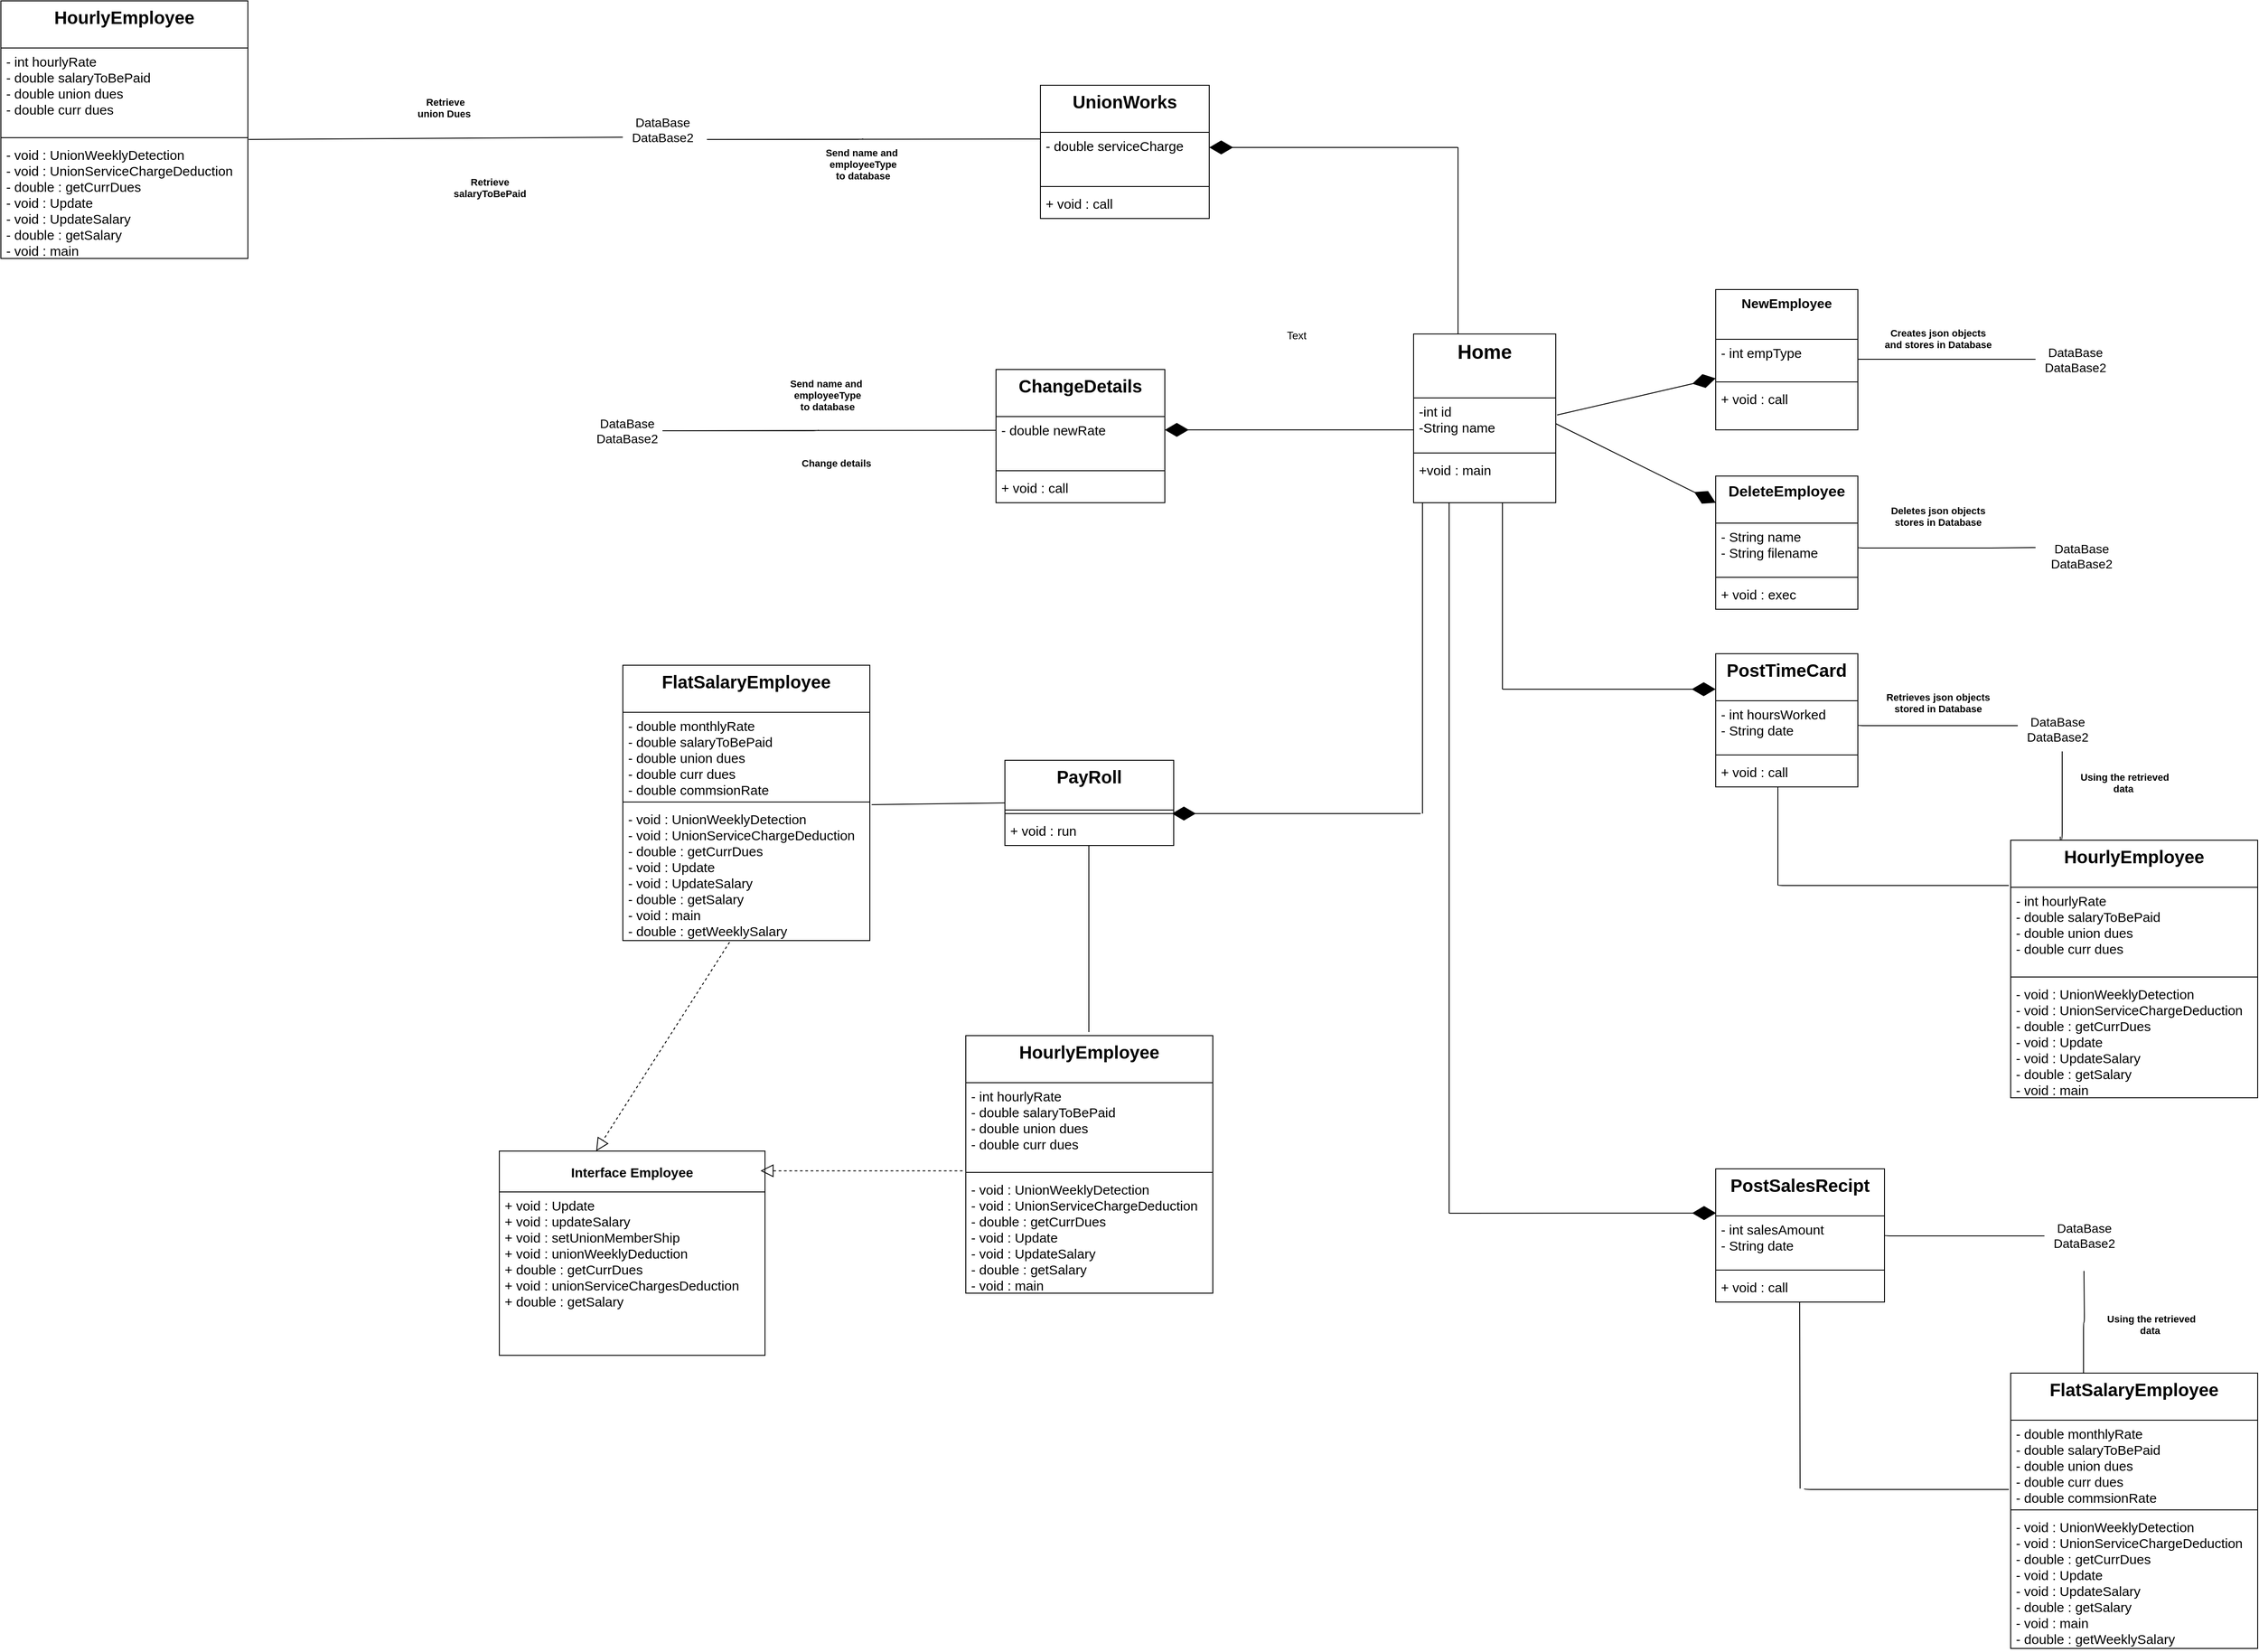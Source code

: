 <mxfile version="13.0.9" type="device"><diagram id="C5RBs43oDa-KdzZeNtuy" name="Page-1"><mxGraphModel dx="2791" dy="1831" grid="1" gridSize="10" guides="1" tooltips="1" connect="1" arrows="1" fold="1" page="1" pageScale="1" pageWidth="827" pageHeight="1169" math="0" shadow="0"><root><mxCell id="WIyWlLk6GJQsqaUBKTNV-0"/><mxCell id="WIyWlLk6GJQsqaUBKTNV-1" parent="WIyWlLk6GJQsqaUBKTNV-0"/><mxCell id="3EH-GgiocYPdlJCaqTBR-19" value="" style="endArrow=diamondThin;endFill=1;endSize=24;html=1;fontSize=15;exitX=1.009;exitY=0.332;exitDx=0;exitDy=0;exitPerimeter=0;" parent="WIyWlLk6GJQsqaUBKTNV-1" source="3EH-GgiocYPdlJCaqTBR-25" edge="1"><mxGeometry width="160" relative="1" as="geometry"><mxPoint x="200" y="173.5" as="sourcePoint"/><mxPoint x="370" y="150" as="targetPoint"/></mxGeometry></mxCell><mxCell id="3EH-GgiocYPdlJCaqTBR-24" value="Home" style="swimlane;fontStyle=1;align=center;verticalAlign=top;childLayout=stackLayout;horizontal=1;startSize=72;horizontalStack=0;resizeParent=1;resizeParentMax=0;resizeLast=0;collapsible=1;marginBottom=0;fontSize=22;" parent="WIyWlLk6GJQsqaUBKTNV-1" vertex="1"><mxGeometry x="30" y="100" width="160" height="190" as="geometry"/></mxCell><mxCell id="3EH-GgiocYPdlJCaqTBR-25" value="-int id&#10;-String name" style="text;strokeColor=none;fillColor=none;align=left;verticalAlign=top;spacingLeft=4;spacingRight=4;overflow=hidden;rotatable=0;points=[[0,0.5],[1,0.5]];portConstraint=eastwest;fontSize=15;" parent="3EH-GgiocYPdlJCaqTBR-24" vertex="1"><mxGeometry y="72" width="160" height="58" as="geometry"/></mxCell><mxCell id="3EH-GgiocYPdlJCaqTBR-26" value="" style="line;strokeWidth=1;fillColor=none;align=left;verticalAlign=middle;spacingTop=-1;spacingLeft=3;spacingRight=3;rotatable=0;labelPosition=right;points=[];portConstraint=eastwest;" parent="3EH-GgiocYPdlJCaqTBR-24" vertex="1"><mxGeometry y="130" width="160" height="8" as="geometry"/></mxCell><mxCell id="3EH-GgiocYPdlJCaqTBR-27" value="+void : main" style="text;strokeColor=none;fillColor=none;align=left;verticalAlign=top;spacingLeft=4;spacingRight=4;overflow=hidden;rotatable=0;points=[[0,0.5],[1,0.5]];portConstraint=eastwest;fontSize=15;" parent="3EH-GgiocYPdlJCaqTBR-24" vertex="1"><mxGeometry y="138" width="160" height="52" as="geometry"/></mxCell><mxCell id="3EH-GgiocYPdlJCaqTBR-38" value="" style="endArrow=none;html=1;edgeStyle=orthogonalEdgeStyle;fontSize=15;" parent="WIyWlLk6GJQsqaUBKTNV-1" target="3EH-GgiocYPdlJCaqTBR-42" edge="1"><mxGeometry relative="1" as="geometry"><mxPoint x="530" y="128.5" as="sourcePoint"/><mxPoint x="690" y="128.5" as="targetPoint"/></mxGeometry></mxCell><mxCell id="3EH-GgiocYPdlJCaqTBR-41" value="Creates json objects&#10;and stores in Database" style="text;align=center;fontStyle=1;verticalAlign=middle;spacingLeft=3;spacingRight=3;strokeColor=none;rotatable=0;points=[[0,0.5],[1,0.5]];portConstraint=eastwest;fontSize=11;" parent="WIyWlLk6GJQsqaUBKTNV-1" vertex="1"><mxGeometry x="560" y="80" width="121" height="50" as="geometry"/></mxCell><mxCell id="3EH-GgiocYPdlJCaqTBR-20" value="NewEmployee" style="swimlane;fontStyle=1;align=center;verticalAlign=top;childLayout=stackLayout;horizontal=1;startSize=56;horizontalStack=0;resizeParent=1;resizeParentMax=0;resizeLast=0;collapsible=1;marginBottom=0;fontSize=15;" parent="WIyWlLk6GJQsqaUBKTNV-1" vertex="1"><mxGeometry x="370" y="50" width="160" height="158" as="geometry"/></mxCell><mxCell id="3EH-GgiocYPdlJCaqTBR-21" value="- int empType" style="text;strokeColor=none;fillColor=none;align=left;verticalAlign=top;spacingLeft=4;spacingRight=4;overflow=hidden;rotatable=0;points=[[0,0.5],[1,0.5]];portConstraint=eastwest;fontSize=15;" parent="3EH-GgiocYPdlJCaqTBR-20" vertex="1"><mxGeometry y="56" width="160" height="44" as="geometry"/></mxCell><mxCell id="3EH-GgiocYPdlJCaqTBR-22" value="" style="line;strokeWidth=1;fillColor=none;align=left;verticalAlign=middle;spacingTop=-1;spacingLeft=3;spacingRight=3;rotatable=0;labelPosition=right;points=[];portConstraint=eastwest;" parent="3EH-GgiocYPdlJCaqTBR-20" vertex="1"><mxGeometry y="100" width="160" height="8" as="geometry"/></mxCell><mxCell id="3EH-GgiocYPdlJCaqTBR-23" value="+ void : call" style="text;strokeColor=none;fillColor=none;align=left;verticalAlign=top;spacingLeft=4;spacingRight=4;overflow=hidden;rotatable=0;points=[[0,0.5],[1,0.5]];portConstraint=eastwest;fontSize=15;" parent="3EH-GgiocYPdlJCaqTBR-20" vertex="1"><mxGeometry y="108" width="160" height="50" as="geometry"/></mxCell><mxCell id="3EH-GgiocYPdlJCaqTBR-33" style="edgeStyle=orthogonalEdgeStyle;rounded=0;orthogonalLoop=1;jettySize=auto;html=1;exitX=1;exitY=0.5;exitDx=0;exitDy=0;fontSize=15;" parent="3EH-GgiocYPdlJCaqTBR-20" source="3EH-GgiocYPdlJCaqTBR-21" target="3EH-GgiocYPdlJCaqTBR-21" edge="1"><mxGeometry relative="1" as="geometry"/></mxCell><mxCell id="3EH-GgiocYPdlJCaqTBR-42" value="&lt;font style=&quot;font-size: 14px&quot;&gt;DataBase&lt;br&gt;DataBase2&lt;/font&gt;" style="text;html=1;strokeColor=none;fillColor=none;align=center;verticalAlign=middle;whiteSpace=wrap;rounded=0;" parent="WIyWlLk6GJQsqaUBKTNV-1" vertex="1"><mxGeometry x="730" y="89" width="90" height="80" as="geometry"/></mxCell><mxCell id="3EH-GgiocYPdlJCaqTBR-60" value="" style="endArrow=diamondThin;endFill=1;endSize=24;html=1;fontSize=15;exitX=1;exitY=0.5;exitDx=0;exitDy=0;" parent="WIyWlLk6GJQsqaUBKTNV-1" source="3EH-GgiocYPdlJCaqTBR-25" edge="1"><mxGeometry width="160" relative="1" as="geometry"><mxPoint x="191.44" y="331.26" as="sourcePoint"/><mxPoint x="370.0" y="290.004" as="targetPoint"/></mxGeometry></mxCell><mxCell id="3EH-GgiocYPdlJCaqTBR-46" value="DeleteEmployee" style="swimlane;fontStyle=1;align=center;verticalAlign=top;childLayout=stackLayout;horizontal=1;startSize=53;horizontalStack=0;resizeParent=1;resizeParentMax=0;resizeLast=0;collapsible=1;marginBottom=0;fontSize=17;" parent="WIyWlLk6GJQsqaUBKTNV-1" vertex="1"><mxGeometry x="370" y="260" width="160" height="150" as="geometry"/></mxCell><mxCell id="3EH-GgiocYPdlJCaqTBR-47" value="- String name&#10;- String filename" style="text;strokeColor=none;fillColor=none;align=left;verticalAlign=top;spacingLeft=4;spacingRight=4;overflow=hidden;rotatable=0;points=[[0,0.5],[1,0.5]];portConstraint=eastwest;fontSize=15;" parent="3EH-GgiocYPdlJCaqTBR-46" vertex="1"><mxGeometry y="53" width="160" height="57" as="geometry"/></mxCell><mxCell id="3EH-GgiocYPdlJCaqTBR-48" value="" style="line;strokeWidth=1;fillColor=none;align=left;verticalAlign=middle;spacingTop=-1;spacingLeft=3;spacingRight=3;rotatable=0;labelPosition=right;points=[];portConstraint=eastwest;" parent="3EH-GgiocYPdlJCaqTBR-46" vertex="1"><mxGeometry y="110" width="160" height="8" as="geometry"/></mxCell><mxCell id="3EH-GgiocYPdlJCaqTBR-49" value="+ void : exec" style="text;strokeColor=none;fillColor=none;align=left;verticalAlign=top;spacingLeft=4;spacingRight=4;overflow=hidden;rotatable=0;points=[[0,0.5],[1,0.5]];portConstraint=eastwest;fontSize=15;" parent="3EH-GgiocYPdlJCaqTBR-46" vertex="1"><mxGeometry y="118" width="160" height="32" as="geometry"/></mxCell><mxCell id="3EH-GgiocYPdlJCaqTBR-66" value="Deletes json objects&#10;stores in Database" style="text;align=center;fontStyle=1;verticalAlign=middle;spacingLeft=3;spacingRight=3;strokeColor=none;rotatable=0;points=[[0,0.5],[1,0.5]];portConstraint=eastwest;fontSize=11;" parent="WIyWlLk6GJQsqaUBKTNV-1" vertex="1"><mxGeometry x="560" y="280" width="121" height="50" as="geometry"/></mxCell><mxCell id="3EH-GgiocYPdlJCaqTBR-67" value="" style="endArrow=none;html=1;edgeStyle=orthogonalEdgeStyle;fontSize=15;" parent="WIyWlLk6GJQsqaUBKTNV-1" edge="1"><mxGeometry relative="1" as="geometry"><mxPoint x="530" y="340" as="sourcePoint"/><mxPoint x="730" y="340.5" as="targetPoint"/><Array as="points"><mxPoint x="680" y="341"/><mxPoint x="680" y="341"/></Array></mxGeometry></mxCell><mxCell id="3EH-GgiocYPdlJCaqTBR-68" value="&lt;font style=&quot;font-size: 14px&quot;&gt;DataBase&lt;br&gt;DataBase2&lt;/font&gt;" style="text;html=1;strokeColor=none;fillColor=none;align=center;verticalAlign=middle;whiteSpace=wrap;rounded=0;" parent="WIyWlLk6GJQsqaUBKTNV-1" vertex="1"><mxGeometry x="737" y="310" width="90" height="80" as="geometry"/></mxCell><mxCell id="3EH-GgiocYPdlJCaqTBR-74" value="" style="endArrow=diamondThin;endFill=1;endSize=24;html=1;fontSize=15;" parent="WIyWlLk6GJQsqaUBKTNV-1" edge="1"><mxGeometry width="160" relative="1" as="geometry"><mxPoint x="130" y="500" as="sourcePoint"/><mxPoint x="370" y="500" as="targetPoint"/></mxGeometry></mxCell><mxCell id="3EH-GgiocYPdlJCaqTBR-75" value="" style="endArrow=none;html=1;fontSize=15;entryX=0.375;entryY=1.192;entryDx=0;entryDy=0;entryPerimeter=0;" parent="WIyWlLk6GJQsqaUBKTNV-1" edge="1"><mxGeometry width="50" height="50" relative="1" as="geometry"><mxPoint x="130" y="500" as="sourcePoint"/><mxPoint x="130" y="290.004" as="targetPoint"/><Array as="points"/></mxGeometry></mxCell><mxCell id="3EH-GgiocYPdlJCaqTBR-76" value="PostTimeCard" style="swimlane;fontStyle=1;align=center;verticalAlign=top;childLayout=stackLayout;horizontal=1;startSize=53;horizontalStack=0;resizeParent=1;resizeParentMax=0;resizeLast=0;collapsible=1;marginBottom=0;fontSize=20;" parent="WIyWlLk6GJQsqaUBKTNV-1" vertex="1"><mxGeometry x="370" y="460" width="160" height="150" as="geometry"/></mxCell><mxCell id="3EH-GgiocYPdlJCaqTBR-77" value="- int hoursWorked&#10;- String date" style="text;strokeColor=none;fillColor=none;align=left;verticalAlign=top;spacingLeft=4;spacingRight=4;overflow=hidden;rotatable=0;points=[[0,0.5],[1,0.5]];portConstraint=eastwest;fontSize=15;" parent="3EH-GgiocYPdlJCaqTBR-76" vertex="1"><mxGeometry y="53" width="160" height="57" as="geometry"/></mxCell><mxCell id="3EH-GgiocYPdlJCaqTBR-78" value="" style="line;strokeWidth=1;fillColor=none;align=left;verticalAlign=middle;spacingTop=-1;spacingLeft=3;spacingRight=3;rotatable=0;labelPosition=right;points=[];portConstraint=eastwest;" parent="3EH-GgiocYPdlJCaqTBR-76" vertex="1"><mxGeometry y="110" width="160" height="8" as="geometry"/></mxCell><mxCell id="3EH-GgiocYPdlJCaqTBR-79" value="+ void : call" style="text;strokeColor=none;fillColor=none;align=left;verticalAlign=top;spacingLeft=4;spacingRight=4;overflow=hidden;rotatable=0;points=[[0,0.5],[1,0.5]];portConstraint=eastwest;fontSize=15;" parent="3EH-GgiocYPdlJCaqTBR-76" vertex="1"><mxGeometry y="118" width="160" height="32" as="geometry"/></mxCell><mxCell id="meJw4DrgBrxJVeXazWaY-0" value="" style="endArrow=none;html=1;edgeStyle=orthogonalEdgeStyle;fontSize=15;" parent="WIyWlLk6GJQsqaUBKTNV-1" edge="1"><mxGeometry relative="1" as="geometry"><mxPoint x="530" y="540" as="sourcePoint"/><mxPoint x="710" y="541" as="targetPoint"/><Array as="points"><mxPoint x="680" y="541"/><mxPoint x="680" y="541"/></Array></mxGeometry></mxCell><mxCell id="meJw4DrgBrxJVeXazWaY-1" value="Retrieves json objects&#10;stored in Database" style="text;align=center;fontStyle=1;verticalAlign=middle;spacingLeft=3;spacingRight=3;strokeColor=none;rotatable=0;points=[[0,0.5],[1,0.5]];portConstraint=eastwest;fontSize=11;" parent="WIyWlLk6GJQsqaUBKTNV-1" vertex="1"><mxGeometry x="560" y="490" width="121" height="50" as="geometry"/></mxCell><mxCell id="meJw4DrgBrxJVeXazWaY-2" value="&lt;font style=&quot;font-size: 14px&quot;&gt;DataBase&lt;br&gt;DataBase2&lt;/font&gt;" style="text;html=1;strokeColor=none;fillColor=none;align=center;verticalAlign=middle;whiteSpace=wrap;rounded=0;" parent="WIyWlLk6GJQsqaUBKTNV-1" vertex="1"><mxGeometry x="710" y="505" width="90" height="80" as="geometry"/></mxCell><mxCell id="meJw4DrgBrxJVeXazWaY-8" value="" style="endArrow=none;html=1;edgeStyle=orthogonalEdgeStyle;fontSize=15;" parent="WIyWlLk6GJQsqaUBKTNV-1" edge="1"><mxGeometry relative="1" as="geometry"><mxPoint x="440" y="720" as="sourcePoint"/><mxPoint x="700" y="721" as="targetPoint"/><Array as="points"><mxPoint x="440" y="721"/></Array></mxGeometry></mxCell><mxCell id="meJw4DrgBrxJVeXazWaY-9" value="" style="endArrow=none;html=1;edgeStyle=orthogonalEdgeStyle;fontSize=15;" parent="WIyWlLk6GJQsqaUBKTNV-1" edge="1"><mxGeometry relative="1" as="geometry"><mxPoint x="440" y="610" as="sourcePoint"/><mxPoint x="440" y="720" as="targetPoint"/><Array as="points"><mxPoint x="440" y="611"/></Array></mxGeometry></mxCell><mxCell id="meJw4DrgBrxJVeXazWaY-14" value="" style="endArrow=none;html=1;edgeStyle=orthogonalEdgeStyle;fontSize=15;entryX=0.201;entryY=-0.014;entryDx=0;entryDy=0;entryPerimeter=0;" parent="WIyWlLk6GJQsqaUBKTNV-1" target="meJw4DrgBrxJVeXazWaY-10" edge="1"><mxGeometry relative="1" as="geometry"><mxPoint x="760" y="570" as="sourcePoint"/><mxPoint x="760" y="630" as="targetPoint"/><Array as="points"><mxPoint x="760" y="670"/><mxPoint x="758" y="670"/></Array></mxGeometry></mxCell><mxCell id="meJw4DrgBrxJVeXazWaY-15" value="Using the retrieved&#10;data " style="text;align=center;fontStyle=1;verticalAlign=middle;spacingLeft=3;spacingRight=3;strokeColor=none;rotatable=0;points=[[0,0.5],[1,0.5]];portConstraint=eastwest;fontSize=11;" parent="WIyWlLk6GJQsqaUBKTNV-1" vertex="1"><mxGeometry x="770" y="580" width="121" height="50" as="geometry"/></mxCell><mxCell id="meJw4DrgBrxJVeXazWaY-10" value="HourlyEmployee" style="swimlane;fontStyle=1;align=center;verticalAlign=top;childLayout=stackLayout;horizontal=1;startSize=53;horizontalStack=0;resizeParent=1;resizeParentMax=0;resizeLast=0;collapsible=1;marginBottom=0;fontSize=20;" parent="WIyWlLk6GJQsqaUBKTNV-1" vertex="1"><mxGeometry x="702" y="670" width="278" height="290" as="geometry"/></mxCell><mxCell id="meJw4DrgBrxJVeXazWaY-11" value="- int hourlyRate&#10;- double salaryToBePaid&#10;- double union dues&#10;- double curr dues" style="text;strokeColor=none;fillColor=none;align=left;verticalAlign=top;spacingLeft=4;spacingRight=4;overflow=hidden;rotatable=0;points=[[0,0.5],[1,0.5]];portConstraint=eastwest;fontSize=15;" parent="meJw4DrgBrxJVeXazWaY-10" vertex="1"><mxGeometry y="53" width="278" height="97" as="geometry"/></mxCell><mxCell id="meJw4DrgBrxJVeXazWaY-12" value="" style="line;strokeWidth=1;fillColor=none;align=left;verticalAlign=middle;spacingTop=-1;spacingLeft=3;spacingRight=3;rotatable=0;labelPosition=right;points=[];portConstraint=eastwest;" parent="meJw4DrgBrxJVeXazWaY-10" vertex="1"><mxGeometry y="150" width="278" height="8" as="geometry"/></mxCell><mxCell id="meJw4DrgBrxJVeXazWaY-13" value="- void : UnionWeeklyDetection&#10;- void : UnionServiceChargeDeduction&#10;- double : getCurrDues&#10;- void : Update&#10;- void : UpdateSalary&#10;- double : getSalary&#10;- void : main" style="text;strokeColor=none;fillColor=none;align=left;verticalAlign=top;spacingLeft=4;spacingRight=4;overflow=hidden;rotatable=0;points=[[0,0.5],[1,0.5]];portConstraint=eastwest;fontSize=15;" parent="meJw4DrgBrxJVeXazWaY-10" vertex="1"><mxGeometry y="158" width="278" height="132" as="geometry"/></mxCell><mxCell id="meJw4DrgBrxJVeXazWaY-16" value="" style="endArrow=none;html=1;fontSize=15;entryX=0.375;entryY=1.192;entryDx=0;entryDy=0;entryPerimeter=0;" parent="WIyWlLk6GJQsqaUBKTNV-1" edge="1"><mxGeometry width="50" height="50" relative="1" as="geometry"><mxPoint x="70" y="1090" as="sourcePoint"/><mxPoint x="70" y="290.004" as="targetPoint"/><Array as="points"/></mxGeometry></mxCell><mxCell id="meJw4DrgBrxJVeXazWaY-17" value="" style="endArrow=diamondThin;endFill=1;endSize=24;html=1;fontSize=15;entryX=0.002;entryY=0.332;entryDx=0;entryDy=0;entryPerimeter=0;" parent="WIyWlLk6GJQsqaUBKTNV-1" target="meJw4DrgBrxJVeXazWaY-18" edge="1"><mxGeometry width="160" relative="1" as="geometry"><mxPoint x="70" y="1090" as="sourcePoint"/><mxPoint x="310" y="1090" as="targetPoint"/></mxGeometry></mxCell><mxCell id="meJw4DrgBrxJVeXazWaY-18" value="PostSalesRecipt" style="swimlane;fontStyle=1;align=center;verticalAlign=top;childLayout=stackLayout;horizontal=1;startSize=53;horizontalStack=0;resizeParent=1;resizeParentMax=0;resizeLast=0;collapsible=1;marginBottom=0;fontSize=20;" parent="WIyWlLk6GJQsqaUBKTNV-1" vertex="1"><mxGeometry x="370" y="1040" width="190" height="150" as="geometry"/></mxCell><mxCell id="meJw4DrgBrxJVeXazWaY-19" value="- int salesAmount&#10;- String date" style="text;strokeColor=none;fillColor=none;align=left;verticalAlign=top;spacingLeft=4;spacingRight=4;overflow=hidden;rotatable=0;points=[[0,0.5],[1,0.5]];portConstraint=eastwest;fontSize=15;" parent="meJw4DrgBrxJVeXazWaY-18" vertex="1"><mxGeometry y="53" width="190" height="57" as="geometry"/></mxCell><mxCell id="meJw4DrgBrxJVeXazWaY-20" value="" style="line;strokeWidth=1;fillColor=none;align=left;verticalAlign=middle;spacingTop=-1;spacingLeft=3;spacingRight=3;rotatable=0;labelPosition=right;points=[];portConstraint=eastwest;" parent="meJw4DrgBrxJVeXazWaY-18" vertex="1"><mxGeometry y="110" width="190" height="8" as="geometry"/></mxCell><mxCell id="meJw4DrgBrxJVeXazWaY-21" value="+ void : call" style="text;strokeColor=none;fillColor=none;align=left;verticalAlign=top;spacingLeft=4;spacingRight=4;overflow=hidden;rotatable=0;points=[[0,0.5],[1,0.5]];portConstraint=eastwest;fontSize=15;" parent="meJw4DrgBrxJVeXazWaY-18" vertex="1"><mxGeometry y="118" width="190" height="32" as="geometry"/></mxCell><mxCell id="meJw4DrgBrxJVeXazWaY-22" value="" style="endArrow=none;html=1;edgeStyle=orthogonalEdgeStyle;fontSize=15;" parent="WIyWlLk6GJQsqaUBKTNV-1" edge="1"><mxGeometry relative="1" as="geometry"><mxPoint x="560" y="1114.5" as="sourcePoint"/><mxPoint x="740" y="1115.5" as="targetPoint"/><Array as="points"><mxPoint x="710" y="1115.5"/><mxPoint x="710" y="1115.5"/></Array></mxGeometry></mxCell><mxCell id="meJw4DrgBrxJVeXazWaY-23" value="&lt;font style=&quot;font-size: 14px&quot;&gt;DataBase&lt;br&gt;DataBase2&lt;/font&gt;" style="text;html=1;strokeColor=none;fillColor=none;align=center;verticalAlign=middle;whiteSpace=wrap;rounded=0;" parent="WIyWlLk6GJQsqaUBKTNV-1" vertex="1"><mxGeometry x="740" y="1075" width="90" height="80" as="geometry"/></mxCell><mxCell id="meJw4DrgBrxJVeXazWaY-25" value="" style="endArrow=none;html=1;edgeStyle=orthogonalEdgeStyle;fontSize=15;entryX=0.295;entryY=0.003;entryDx=0;entryDy=0;entryPerimeter=0;" parent="WIyWlLk6GJQsqaUBKTNV-1" target="meJw4DrgBrxJVeXazWaY-28" edge="1"><mxGeometry relative="1" as="geometry"><mxPoint x="784.5" y="1155" as="sourcePoint"/><mxPoint x="784.5" y="1265" as="targetPoint"/><Array as="points"/></mxGeometry></mxCell><mxCell id="meJw4DrgBrxJVeXazWaY-26" value="" style="endArrow=none;html=1;edgeStyle=orthogonalEdgeStyle;fontSize=15;" parent="WIyWlLk6GJQsqaUBKTNV-1" edge="1"><mxGeometry relative="1" as="geometry"><mxPoint x="464.5" y="1190" as="sourcePoint"/><mxPoint x="465" y="1400" as="targetPoint"/><Array as="points"><mxPoint x="464.5" y="1191"/></Array></mxGeometry></mxCell><mxCell id="meJw4DrgBrxJVeXazWaY-27" value="Using the retrieved&#10;data " style="text;align=center;fontStyle=1;verticalAlign=middle;spacingLeft=3;spacingRight=3;strokeColor=none;rotatable=0;points=[[0,0.5],[1,0.5]];portConstraint=eastwest;fontSize=11;" parent="WIyWlLk6GJQsqaUBKTNV-1" vertex="1"><mxGeometry x="800" y="1190" width="121" height="50" as="geometry"/></mxCell><mxCell id="meJw4DrgBrxJVeXazWaY-28" value="FlatSalaryEmployee" style="swimlane;fontStyle=1;align=center;verticalAlign=top;childLayout=stackLayout;horizontal=1;startSize=53;horizontalStack=0;resizeParent=1;resizeParentMax=0;resizeLast=0;collapsible=1;marginBottom=0;fontSize=20;" parent="WIyWlLk6GJQsqaUBKTNV-1" vertex="1"><mxGeometry x="702" y="1270" width="278" height="310" as="geometry"/></mxCell><mxCell id="meJw4DrgBrxJVeXazWaY-29" value="- double monthlyRate&#10;- double salaryToBePaid&#10;- double union dues&#10;- double curr dues&#10;- double commsionRate" style="text;strokeColor=none;fillColor=none;align=left;verticalAlign=top;spacingLeft=4;spacingRight=4;overflow=hidden;rotatable=0;points=[[0,0.5],[1,0.5]];portConstraint=eastwest;fontSize=15;" parent="meJw4DrgBrxJVeXazWaY-28" vertex="1"><mxGeometry y="53" width="278" height="97" as="geometry"/></mxCell><mxCell id="meJw4DrgBrxJVeXazWaY-30" value="" style="line;strokeWidth=1;fillColor=none;align=left;verticalAlign=middle;spacingTop=-1;spacingLeft=3;spacingRight=3;rotatable=0;labelPosition=right;points=[];portConstraint=eastwest;" parent="meJw4DrgBrxJVeXazWaY-28" vertex="1"><mxGeometry y="150" width="278" height="8" as="geometry"/></mxCell><mxCell id="meJw4DrgBrxJVeXazWaY-31" value="- void : UnionWeeklyDetection&#10;- void : UnionServiceChargeDeduction&#10;- double : getCurrDues&#10;- void : Update&#10;- void : UpdateSalary&#10;- double : getSalary&#10;- void : main&#10;- double : getWeeklySalary" style="text;strokeColor=none;fillColor=none;align=left;verticalAlign=top;spacingLeft=4;spacingRight=4;overflow=hidden;rotatable=0;points=[[0,0.5],[1,0.5]];portConstraint=eastwest;fontSize=15;" parent="meJw4DrgBrxJVeXazWaY-28" vertex="1"><mxGeometry y="158" width="278" height="152" as="geometry"/></mxCell><mxCell id="meJw4DrgBrxJVeXazWaY-32" value="" style="endArrow=none;html=1;edgeStyle=orthogonalEdgeStyle;fontSize=15;" parent="WIyWlLk6GJQsqaUBKTNV-1" edge="1"><mxGeometry relative="1" as="geometry"><mxPoint x="470" y="1400" as="sourcePoint"/><mxPoint x="700" y="1401" as="targetPoint"/><Array as="points"><mxPoint x="470" y="1401"/></Array></mxGeometry></mxCell><mxCell id="meJw4DrgBrxJVeXazWaY-33" value="" style="endArrow=diamondThin;endFill=1;endSize=24;html=1;" parent="WIyWlLk6GJQsqaUBKTNV-1" edge="1"><mxGeometry width="160" relative="1" as="geometry"><mxPoint x="80" y="-110" as="sourcePoint"/><mxPoint x="-200" y="-110" as="targetPoint"/></mxGeometry></mxCell><mxCell id="meJw4DrgBrxJVeXazWaY-34" value="" style="endArrow=none;html=1;fontSize=15;entryX=0.375;entryY=1.192;entryDx=0;entryDy=0;entryPerimeter=0;" parent="WIyWlLk6GJQsqaUBKTNV-1" edge="1"><mxGeometry width="50" height="50" relative="1" as="geometry"><mxPoint x="80" y="100" as="sourcePoint"/><mxPoint x="80" y="-109.996" as="targetPoint"/><Array as="points"/></mxGeometry></mxCell><mxCell id="vmXMiHsgaVhivYMe51ra-4" value="UnionWorks" style="swimlane;fontStyle=1;align=center;verticalAlign=top;childLayout=stackLayout;horizontal=1;startSize=53;horizontalStack=0;resizeParent=1;resizeParentMax=0;resizeLast=0;collapsible=1;marginBottom=0;fontSize=20;" vertex="1" parent="WIyWlLk6GJQsqaUBKTNV-1"><mxGeometry x="-390" y="-180" width="190" height="150" as="geometry"/></mxCell><mxCell id="vmXMiHsgaVhivYMe51ra-5" value="- double serviceCharge" style="text;strokeColor=none;fillColor=none;align=left;verticalAlign=top;spacingLeft=4;spacingRight=4;overflow=hidden;rotatable=0;points=[[0,0.5],[1,0.5]];portConstraint=eastwest;fontSize=15;" vertex="1" parent="vmXMiHsgaVhivYMe51ra-4"><mxGeometry y="53" width="190" height="57" as="geometry"/></mxCell><mxCell id="vmXMiHsgaVhivYMe51ra-6" value="" style="line;strokeWidth=1;fillColor=none;align=left;verticalAlign=middle;spacingTop=-1;spacingLeft=3;spacingRight=3;rotatable=0;labelPosition=right;points=[];portConstraint=eastwest;" vertex="1" parent="vmXMiHsgaVhivYMe51ra-4"><mxGeometry y="110" width="190" height="8" as="geometry"/></mxCell><mxCell id="vmXMiHsgaVhivYMe51ra-7" value="+ void : call&#10;" style="text;strokeColor=none;fillColor=none;align=left;verticalAlign=top;spacingLeft=4;spacingRight=4;overflow=hidden;rotatable=0;points=[[0,0.5],[1,0.5]];portConstraint=eastwest;fontSize=15;" vertex="1" parent="vmXMiHsgaVhivYMe51ra-4"><mxGeometry y="118" width="190" height="32" as="geometry"/></mxCell><mxCell id="vmXMiHsgaVhivYMe51ra-8" value="" style="endArrow=none;html=1;edgeStyle=orthogonalEdgeStyle;fontSize=15;" edge="1" parent="WIyWlLk6GJQsqaUBKTNV-1"><mxGeometry relative="1" as="geometry"><mxPoint x="-590" y="-120" as="sourcePoint"/><mxPoint x="-390" y="-119.5" as="targetPoint"/><Array as="points"><mxPoint x="-590" y="-119"/><mxPoint x="-770" y="-119"/></Array></mxGeometry></mxCell><mxCell id="vmXMiHsgaVhivYMe51ra-9" value="Text" style="text;html=1;align=center;verticalAlign=middle;resizable=0;points=[];autosize=1;" vertex="1" parent="WIyWlLk6GJQsqaUBKTNV-1"><mxGeometry x="-122" y="92" width="40" height="20" as="geometry"/></mxCell><mxCell id="vmXMiHsgaVhivYMe51ra-10" value="&lt;font style=&quot;font-size: 14px&quot;&gt;DataBase&lt;br&gt;DataBase2&lt;/font&gt;" style="text;html=1;strokeColor=none;fillColor=none;align=center;verticalAlign=middle;whiteSpace=wrap;rounded=0;" vertex="1" parent="WIyWlLk6GJQsqaUBKTNV-1"><mxGeometry x="-860" y="-170" width="90" height="80" as="geometry"/></mxCell><mxCell id="vmXMiHsgaVhivYMe51ra-13" value="Send name and &#10;employeeType&#10;to database&#10;" style="text;align=center;fontStyle=1;verticalAlign=middle;spacingLeft=3;spacingRight=3;strokeColor=none;rotatable=0;points=[[0,0.5],[1,0.5]];portConstraint=eastwest;fontSize=11;" vertex="1" parent="WIyWlLk6GJQsqaUBKTNV-1"><mxGeometry x="-650" y="-110" width="121" height="50" as="geometry"/></mxCell><mxCell id="vmXMiHsgaVhivYMe51ra-14" value="" style="endArrow=none;html=1;fontSize=15;entryX=0;entryY=0.606;entryDx=0;entryDy=0;entryPerimeter=0;exitX=1.003;exitY=0.751;exitDx=0;exitDy=0;exitPerimeter=0;" edge="1" parent="WIyWlLk6GJQsqaUBKTNV-1" source="vmXMiHsgaVhivYMe51ra-19" target="vmXMiHsgaVhivYMe51ra-10"><mxGeometry width="50" height="50" relative="1" as="geometry"><mxPoint x="-1288" y="-122" as="sourcePoint"/><mxPoint x="-815.5" y="-89.996" as="targetPoint"/><Array as="points"/></mxGeometry></mxCell><mxCell id="vmXMiHsgaVhivYMe51ra-21" value="Retrieve&#10;union Dues " style="text;align=center;fontStyle=1;verticalAlign=middle;spacingLeft=3;spacingRight=3;strokeColor=none;rotatable=0;points=[[0,0.5],[1,0.5]];portConstraint=eastwest;fontSize=11;" vertex="1" parent="WIyWlLk6GJQsqaUBKTNV-1"><mxGeometry x="-1120" y="-180" width="121" height="50" as="geometry"/></mxCell><mxCell id="vmXMiHsgaVhivYMe51ra-22" value="Retrieve &#10;salaryToBePaid" style="text;align=center;fontStyle=1;verticalAlign=middle;spacingLeft=3;spacingRight=3;strokeColor=none;rotatable=0;points=[[0,0.5],[1,0.5]];portConstraint=eastwest;fontSize=11;" vertex="1" parent="WIyWlLk6GJQsqaUBKTNV-1"><mxGeometry x="-1070" y="-90" width="121" height="50" as="geometry"/></mxCell><mxCell id="vmXMiHsgaVhivYMe51ra-17" value="HourlyEmployee" style="swimlane;fontStyle=1;align=center;verticalAlign=top;childLayout=stackLayout;horizontal=1;startSize=53;horizontalStack=0;resizeParent=1;resizeParentMax=0;resizeLast=0;collapsible=1;marginBottom=0;fontSize=20;" vertex="1" parent="WIyWlLk6GJQsqaUBKTNV-1"><mxGeometry x="-1560" y="-275" width="278" height="290" as="geometry"/></mxCell><mxCell id="vmXMiHsgaVhivYMe51ra-18" value="- int hourlyRate&#10;- double salaryToBePaid&#10;- double union dues&#10;- double curr dues" style="text;strokeColor=none;fillColor=none;align=left;verticalAlign=top;spacingLeft=4;spacingRight=4;overflow=hidden;rotatable=0;points=[[0,0.5],[1,0.5]];portConstraint=eastwest;fontSize=15;" vertex="1" parent="vmXMiHsgaVhivYMe51ra-17"><mxGeometry y="53" width="278" height="97" as="geometry"/></mxCell><mxCell id="vmXMiHsgaVhivYMe51ra-19" value="" style="line;strokeWidth=1;fillColor=none;align=left;verticalAlign=middle;spacingTop=-1;spacingLeft=3;spacingRight=3;rotatable=0;labelPosition=right;points=[];portConstraint=eastwest;" vertex="1" parent="vmXMiHsgaVhivYMe51ra-17"><mxGeometry y="150" width="278" height="8" as="geometry"/></mxCell><mxCell id="vmXMiHsgaVhivYMe51ra-20" value="- void : UnionWeeklyDetection&#10;- void : UnionServiceChargeDeduction&#10;- double : getCurrDues&#10;- void : Update&#10;- void : UpdateSalary&#10;- double : getSalary&#10;- void : main" style="text;strokeColor=none;fillColor=none;align=left;verticalAlign=top;spacingLeft=4;spacingRight=4;overflow=hidden;rotatable=0;points=[[0,0.5],[1,0.5]];portConstraint=eastwest;fontSize=15;" vertex="1" parent="vmXMiHsgaVhivYMe51ra-17"><mxGeometry y="158" width="278" height="132" as="geometry"/></mxCell><mxCell id="vmXMiHsgaVhivYMe51ra-23" value="" style="endArrow=diamondThin;endFill=1;endSize=24;html=1;" edge="1" parent="WIyWlLk6GJQsqaUBKTNV-1"><mxGeometry width="160" relative="1" as="geometry"><mxPoint x="30" y="208" as="sourcePoint"/><mxPoint x="-250" y="208" as="targetPoint"/></mxGeometry></mxCell><mxCell id="vmXMiHsgaVhivYMe51ra-24" value="ChangeDetails" style="swimlane;fontStyle=1;align=center;verticalAlign=top;childLayout=stackLayout;horizontal=1;startSize=53;horizontalStack=0;resizeParent=1;resizeParentMax=0;resizeLast=0;collapsible=1;marginBottom=0;fontSize=20;" vertex="1" parent="WIyWlLk6GJQsqaUBKTNV-1"><mxGeometry x="-440" y="140" width="190" height="150" as="geometry"/></mxCell><mxCell id="vmXMiHsgaVhivYMe51ra-25" value="- double newRate" style="text;strokeColor=none;fillColor=none;align=left;verticalAlign=top;spacingLeft=4;spacingRight=4;overflow=hidden;rotatable=0;points=[[0,0.5],[1,0.5]];portConstraint=eastwest;fontSize=15;" vertex="1" parent="vmXMiHsgaVhivYMe51ra-24"><mxGeometry y="53" width="190" height="57" as="geometry"/></mxCell><mxCell id="vmXMiHsgaVhivYMe51ra-26" value="" style="line;strokeWidth=1;fillColor=none;align=left;verticalAlign=middle;spacingTop=-1;spacingLeft=3;spacingRight=3;rotatable=0;labelPosition=right;points=[];portConstraint=eastwest;" vertex="1" parent="vmXMiHsgaVhivYMe51ra-24"><mxGeometry y="110" width="190" height="8" as="geometry"/></mxCell><mxCell id="vmXMiHsgaVhivYMe51ra-27" value="+ void : call&#10;" style="text;strokeColor=none;fillColor=none;align=left;verticalAlign=top;spacingLeft=4;spacingRight=4;overflow=hidden;rotatable=0;points=[[0,0.5],[1,0.5]];portConstraint=eastwest;fontSize=15;" vertex="1" parent="vmXMiHsgaVhivYMe51ra-24"><mxGeometry y="118" width="190" height="32" as="geometry"/></mxCell><mxCell id="vmXMiHsgaVhivYMe51ra-28" value="" style="endArrow=none;html=1;edgeStyle=orthogonalEdgeStyle;fontSize=15;" edge="1" parent="WIyWlLk6GJQsqaUBKTNV-1"><mxGeometry relative="1" as="geometry"><mxPoint x="-640" y="208" as="sourcePoint"/><mxPoint x="-440" y="208.5" as="targetPoint"/><Array as="points"><mxPoint x="-640" y="209"/><mxPoint x="-820" y="209"/></Array></mxGeometry></mxCell><mxCell id="vmXMiHsgaVhivYMe51ra-29" value="&lt;font style=&quot;font-size: 14px&quot;&gt;DataBase&lt;br&gt;DataBase2&lt;/font&gt;" style="text;html=1;strokeColor=none;fillColor=none;align=center;verticalAlign=middle;whiteSpace=wrap;rounded=0;" vertex="1" parent="WIyWlLk6GJQsqaUBKTNV-1"><mxGeometry x="-900" y="169" width="90" height="80" as="geometry"/></mxCell><mxCell id="vmXMiHsgaVhivYMe51ra-30" value="Send name and &#10;employeeType&#10;to database&#10;" style="text;align=center;fontStyle=1;verticalAlign=middle;spacingLeft=3;spacingRight=3;strokeColor=none;rotatable=0;points=[[0,0.5],[1,0.5]];portConstraint=eastwest;fontSize=11;" vertex="1" parent="WIyWlLk6GJQsqaUBKTNV-1"><mxGeometry x="-690" y="150" width="121" height="50" as="geometry"/></mxCell><mxCell id="vmXMiHsgaVhivYMe51ra-31" value="Change details" style="text;align=center;fontStyle=1;verticalAlign=middle;spacingLeft=3;spacingRight=3;strokeColor=none;rotatable=0;points=[[0,0.5],[1,0.5]];portConstraint=eastwest;fontSize=11;" vertex="1" parent="WIyWlLk6GJQsqaUBKTNV-1"><mxGeometry x="-680" y="220" width="121" height="50" as="geometry"/></mxCell><mxCell id="vmXMiHsgaVhivYMe51ra-32" value="" style="endArrow=none;html=1;fontSize=15;entryX=0.375;entryY=1.192;entryDx=0;entryDy=0;entryPerimeter=0;" edge="1" parent="WIyWlLk6GJQsqaUBKTNV-1"><mxGeometry width="50" height="50" relative="1" as="geometry"><mxPoint x="40" y="640" as="sourcePoint"/><mxPoint x="40" y="290.004" as="targetPoint"/><Array as="points"/></mxGeometry></mxCell><mxCell id="vmXMiHsgaVhivYMe51ra-33" value="" style="endArrow=diamondThin;endFill=1;endSize=24;html=1;" edge="1" parent="WIyWlLk6GJQsqaUBKTNV-1"><mxGeometry width="160" relative="1" as="geometry"><mxPoint x="38" y="640" as="sourcePoint"/><mxPoint x="-242" y="640" as="targetPoint"/></mxGeometry></mxCell><mxCell id="vmXMiHsgaVhivYMe51ra-34" value="PayRoll" style="swimlane;fontStyle=1;align=center;verticalAlign=top;childLayout=stackLayout;horizontal=1;startSize=56;horizontalStack=0;resizeParent=1;resizeParentMax=0;resizeLast=0;collapsible=1;marginBottom=0;fontSize=20;" vertex="1" parent="WIyWlLk6GJQsqaUBKTNV-1"><mxGeometry x="-430" y="580" width="190" height="96" as="geometry"/></mxCell><mxCell id="vmXMiHsgaVhivYMe51ra-36" value="" style="line;strokeWidth=1;fillColor=none;align=left;verticalAlign=middle;spacingTop=-1;spacingLeft=3;spacingRight=3;rotatable=0;labelPosition=right;points=[];portConstraint=eastwest;" vertex="1" parent="vmXMiHsgaVhivYMe51ra-34"><mxGeometry y="56" width="190" height="8" as="geometry"/></mxCell><mxCell id="vmXMiHsgaVhivYMe51ra-37" value="+ void : run&#10;" style="text;strokeColor=none;fillColor=none;align=left;verticalAlign=top;spacingLeft=4;spacingRight=4;overflow=hidden;rotatable=0;points=[[0,0.5],[1,0.5]];portConstraint=eastwest;fontSize=15;" vertex="1" parent="vmXMiHsgaVhivYMe51ra-34"><mxGeometry y="64" width="190" height="32" as="geometry"/></mxCell><mxCell id="vmXMiHsgaVhivYMe51ra-38" value="" style="endArrow=none;html=1;fontSize=15;entryX=0.375;entryY=1.192;entryDx=0;entryDy=0;entryPerimeter=0;" edge="1" parent="WIyWlLk6GJQsqaUBKTNV-1"><mxGeometry width="50" height="50" relative="1" as="geometry"><mxPoint x="-335.5" y="886" as="sourcePoint"/><mxPoint x="-335.5" y="676.004" as="targetPoint"/><Array as="points"/></mxGeometry></mxCell><mxCell id="vmXMiHsgaVhivYMe51ra-39" value="HourlyEmployee" style="swimlane;fontStyle=1;align=center;verticalAlign=top;childLayout=stackLayout;horizontal=1;startSize=53;horizontalStack=0;resizeParent=1;resizeParentMax=0;resizeLast=0;collapsible=1;marginBottom=0;fontSize=20;" vertex="1" parent="WIyWlLk6GJQsqaUBKTNV-1"><mxGeometry x="-474" y="890" width="278" height="290" as="geometry"/></mxCell><mxCell id="vmXMiHsgaVhivYMe51ra-40" value="- int hourlyRate&#10;- double salaryToBePaid&#10;- double union dues&#10;- double curr dues" style="text;strokeColor=none;fillColor=none;align=left;verticalAlign=top;spacingLeft=4;spacingRight=4;overflow=hidden;rotatable=0;points=[[0,0.5],[1,0.5]];portConstraint=eastwest;fontSize=15;" vertex="1" parent="vmXMiHsgaVhivYMe51ra-39"><mxGeometry y="53" width="278" height="97" as="geometry"/></mxCell><mxCell id="vmXMiHsgaVhivYMe51ra-41" value="" style="line;strokeWidth=1;fillColor=none;align=left;verticalAlign=middle;spacingTop=-1;spacingLeft=3;spacingRight=3;rotatable=0;labelPosition=right;points=[];portConstraint=eastwest;" vertex="1" parent="vmXMiHsgaVhivYMe51ra-39"><mxGeometry y="150" width="278" height="8" as="geometry"/></mxCell><mxCell id="vmXMiHsgaVhivYMe51ra-42" value="- void : UnionWeeklyDetection&#10;- void : UnionServiceChargeDeduction&#10;- double : getCurrDues&#10;- void : Update&#10;- void : UpdateSalary&#10;- double : getSalary&#10;- void : main" style="text;strokeColor=none;fillColor=none;align=left;verticalAlign=top;spacingLeft=4;spacingRight=4;overflow=hidden;rotatable=0;points=[[0,0.5],[1,0.5]];portConstraint=eastwest;fontSize=15;" vertex="1" parent="vmXMiHsgaVhivYMe51ra-39"><mxGeometry y="158" width="278" height="132" as="geometry"/></mxCell><mxCell id="vmXMiHsgaVhivYMe51ra-44" value="" style="endArrow=none;html=1;fontSize=15;exitX=0;exitY=0.5;exitDx=0;exitDy=0;" edge="1" parent="WIyWlLk6GJQsqaUBKTNV-1" source="vmXMiHsgaVhivYMe51ra-34"><mxGeometry width="50" height="50" relative="1" as="geometry"><mxPoint x="-440" y="630" as="sourcePoint"/><mxPoint x="-580" y="630" as="targetPoint"/><Array as="points"/></mxGeometry></mxCell><mxCell id="vmXMiHsgaVhivYMe51ra-45" value="FlatSalaryEmployee" style="swimlane;fontStyle=1;align=center;verticalAlign=top;childLayout=stackLayout;horizontal=1;startSize=53;horizontalStack=0;resizeParent=1;resizeParentMax=0;resizeLast=0;collapsible=1;marginBottom=0;fontSize=20;" vertex="1" parent="WIyWlLk6GJQsqaUBKTNV-1"><mxGeometry x="-860" y="473" width="278" height="310" as="geometry"/></mxCell><mxCell id="vmXMiHsgaVhivYMe51ra-46" value="- double monthlyRate&#10;- double salaryToBePaid&#10;- double union dues&#10;- double curr dues&#10;- double commsionRate" style="text;strokeColor=none;fillColor=none;align=left;verticalAlign=top;spacingLeft=4;spacingRight=4;overflow=hidden;rotatable=0;points=[[0,0.5],[1,0.5]];portConstraint=eastwest;fontSize=15;" vertex="1" parent="vmXMiHsgaVhivYMe51ra-45"><mxGeometry y="53" width="278" height="97" as="geometry"/></mxCell><mxCell id="vmXMiHsgaVhivYMe51ra-47" value="" style="line;strokeWidth=1;fillColor=none;align=left;verticalAlign=middle;spacingTop=-1;spacingLeft=3;spacingRight=3;rotatable=0;labelPosition=right;points=[];portConstraint=eastwest;" vertex="1" parent="vmXMiHsgaVhivYMe51ra-45"><mxGeometry y="150" width="278" height="8" as="geometry"/></mxCell><mxCell id="vmXMiHsgaVhivYMe51ra-48" value="- void : UnionWeeklyDetection&#10;- void : UnionServiceChargeDeduction&#10;- double : getCurrDues&#10;- void : Update&#10;- void : UpdateSalary&#10;- double : getSalary&#10;- void : main&#10;- double : getWeeklySalary" style="text;strokeColor=none;fillColor=none;align=left;verticalAlign=top;spacingLeft=4;spacingRight=4;overflow=hidden;rotatable=0;points=[[0,0.5],[1,0.5]];portConstraint=eastwest;fontSize=15;" vertex="1" parent="vmXMiHsgaVhivYMe51ra-45"><mxGeometry y="158" width="278" height="152" as="geometry"/></mxCell><mxCell id="vmXMiHsgaVhivYMe51ra-50" value="" style="endArrow=block;dashed=1;endFill=0;endSize=12;html=1;exitX=0.432;exitY=1.012;exitDx=0;exitDy=0;exitPerimeter=0;" edge="1" parent="WIyWlLk6GJQsqaUBKTNV-1" source="vmXMiHsgaVhivYMe51ra-48"><mxGeometry width="160" relative="1" as="geometry"><mxPoint x="-960" y="870" as="sourcePoint"/><mxPoint x="-890" y="1020" as="targetPoint"/></mxGeometry></mxCell><mxCell id="vmXMiHsgaVhivYMe51ra-52" value="" style="endArrow=block;dashed=1;endFill=0;endSize=12;html=1;exitX=-0.013;exitY=1.023;exitDx=0;exitDy=0;exitPerimeter=0;" edge="1" parent="WIyWlLk6GJQsqaUBKTNV-1" source="vmXMiHsgaVhivYMe51ra-40"><mxGeometry width="160" relative="1" as="geometry"><mxPoint x="-720" y="980" as="sourcePoint"/><mxPoint x="-705" y="1042.231" as="targetPoint"/></mxGeometry></mxCell><mxCell id="vmXMiHsgaVhivYMe51ra-55" value="Interface Employee" style="swimlane;fontStyle=1;childLayout=stackLayout;horizontal=1;startSize=46;fillColor=none;horizontalStack=0;resizeParent=1;resizeParentMax=0;resizeLast=0;collapsible=1;marginBottom=0;fontSize=15;" vertex="1" parent="WIyWlLk6GJQsqaUBKTNV-1"><mxGeometry x="-999" y="1020" width="299" height="230" as="geometry"/></mxCell><mxCell id="vmXMiHsgaVhivYMe51ra-56" value="+ void : Update&#10;+ void : updateSalary&#10;+ void : setUnionMemberShip&#10;+ void : unionWeeklyDeduction&#10;+ double : getCurrDues&#10;+ void : unionServiceChargesDeduction &#10;+ double : getSalary" style="text;strokeColor=none;fillColor=none;align=left;verticalAlign=top;spacingLeft=4;spacingRight=4;overflow=hidden;rotatable=0;points=[[0,0.5],[1,0.5]];portConstraint=eastwest;fontSize=15;" vertex="1" parent="vmXMiHsgaVhivYMe51ra-55"><mxGeometry y="46" width="299" height="184" as="geometry"/></mxCell></root></mxGraphModel></diagram></mxfile>
